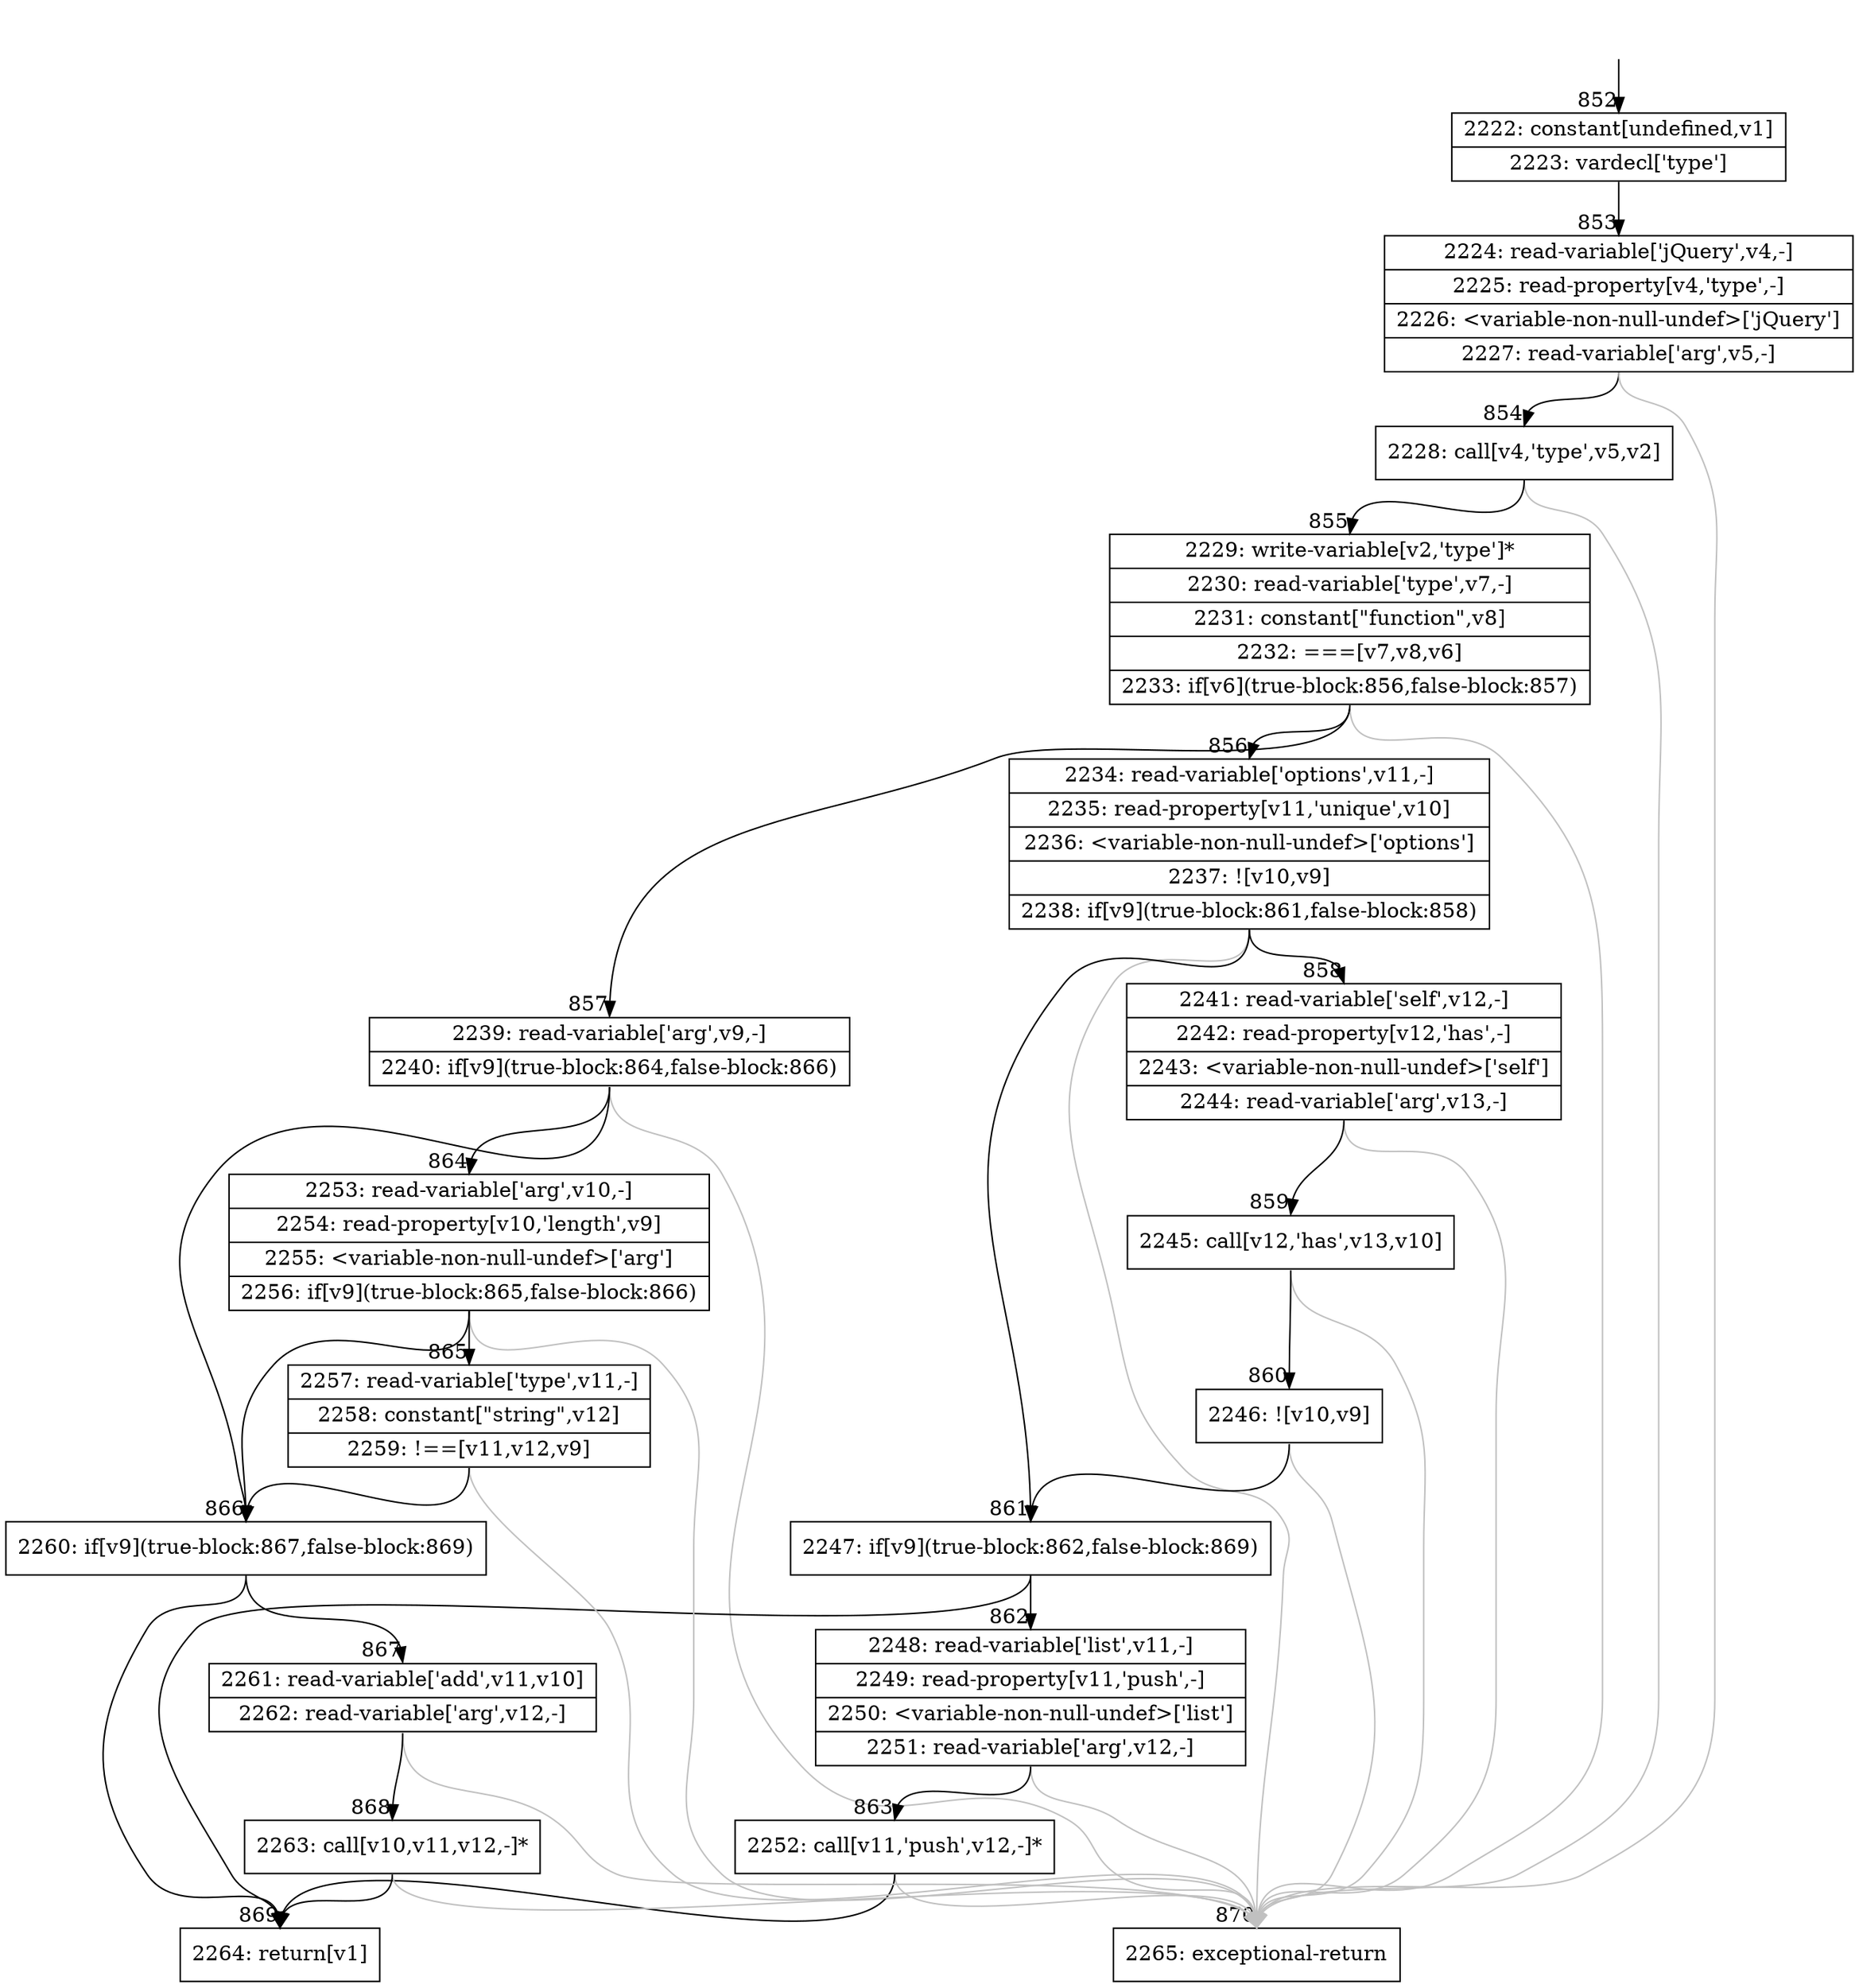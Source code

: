 digraph {
rankdir="TD"
BB_entry63[shape=none,label=""];
BB_entry63 -> BB852 [tailport=s, headport=n, headlabel="    852"]
BB852 [shape=record label="{2222: constant[undefined,v1]|2223: vardecl['type']}" ] 
BB852 -> BB853 [tailport=s, headport=n, headlabel="      853"]
BB853 [shape=record label="{2224: read-variable['jQuery',v4,-]|2225: read-property[v4,'type',-]|2226: \<variable-non-null-undef\>['jQuery']|2227: read-variable['arg',v5,-]}" ] 
BB853 -> BB854 [tailport=s, headport=n, headlabel="      854"]
BB853 -> BB870 [tailport=s, headport=n, color=gray, headlabel="      870"]
BB854 [shape=record label="{2228: call[v4,'type',v5,v2]}" ] 
BB854 -> BB855 [tailport=s, headport=n, headlabel="      855"]
BB854 -> BB870 [tailport=s, headport=n, color=gray]
BB855 [shape=record label="{2229: write-variable[v2,'type']*|2230: read-variable['type',v7,-]|2231: constant[\"function\",v8]|2232: ===[v7,v8,v6]|2233: if[v6](true-block:856,false-block:857)}" ] 
BB855 -> BB856 [tailport=s, headport=n, headlabel="      856"]
BB855 -> BB857 [tailport=s, headport=n, headlabel="      857"]
BB855 -> BB870 [tailport=s, headport=n, color=gray]
BB856 [shape=record label="{2234: read-variable['options',v11,-]|2235: read-property[v11,'unique',v10]|2236: \<variable-non-null-undef\>['options']|2237: ![v10,v9]|2238: if[v9](true-block:861,false-block:858)}" ] 
BB856 -> BB861 [tailport=s, headport=n, headlabel="      861"]
BB856 -> BB858 [tailport=s, headport=n, headlabel="      858"]
BB856 -> BB870 [tailport=s, headport=n, color=gray]
BB857 [shape=record label="{2239: read-variable['arg',v9,-]|2240: if[v9](true-block:864,false-block:866)}" ] 
BB857 -> BB866 [tailport=s, headport=n, headlabel="      866"]
BB857 -> BB864 [tailport=s, headport=n, headlabel="      864"]
BB857 -> BB870 [tailport=s, headport=n, color=gray]
BB858 [shape=record label="{2241: read-variable['self',v12,-]|2242: read-property[v12,'has',-]|2243: \<variable-non-null-undef\>['self']|2244: read-variable['arg',v13,-]}" ] 
BB858 -> BB859 [tailport=s, headport=n, headlabel="      859"]
BB858 -> BB870 [tailport=s, headport=n, color=gray]
BB859 [shape=record label="{2245: call[v12,'has',v13,v10]}" ] 
BB859 -> BB860 [tailport=s, headport=n, headlabel="      860"]
BB859 -> BB870 [tailport=s, headport=n, color=gray]
BB860 [shape=record label="{2246: ![v10,v9]}" ] 
BB860 -> BB861 [tailport=s, headport=n]
BB860 -> BB870 [tailport=s, headport=n, color=gray]
BB861 [shape=record label="{2247: if[v9](true-block:862,false-block:869)}" ] 
BB861 -> BB862 [tailport=s, headport=n, headlabel="      862"]
BB861 -> BB869 [tailport=s, headport=n, headlabel="      869"]
BB862 [shape=record label="{2248: read-variable['list',v11,-]|2249: read-property[v11,'push',-]|2250: \<variable-non-null-undef\>['list']|2251: read-variable['arg',v12,-]}" ] 
BB862 -> BB863 [tailport=s, headport=n, headlabel="      863"]
BB862 -> BB870 [tailport=s, headport=n, color=gray]
BB863 [shape=record label="{2252: call[v11,'push',v12,-]*}" ] 
BB863 -> BB869 [tailport=s, headport=n]
BB863 -> BB870 [tailport=s, headport=n, color=gray]
BB864 [shape=record label="{2253: read-variable['arg',v10,-]|2254: read-property[v10,'length',v9]|2255: \<variable-non-null-undef\>['arg']|2256: if[v9](true-block:865,false-block:866)}" ] 
BB864 -> BB866 [tailport=s, headport=n]
BB864 -> BB865 [tailport=s, headport=n, headlabel="      865"]
BB864 -> BB870 [tailport=s, headport=n, color=gray]
BB865 [shape=record label="{2257: read-variable['type',v11,-]|2258: constant[\"string\",v12]|2259: !==[v11,v12,v9]}" ] 
BB865 -> BB866 [tailport=s, headport=n]
BB865 -> BB870 [tailport=s, headport=n, color=gray]
BB866 [shape=record label="{2260: if[v9](true-block:867,false-block:869)}" ] 
BB866 -> BB867 [tailport=s, headport=n, headlabel="      867"]
BB866 -> BB869 [tailport=s, headport=n]
BB867 [shape=record label="{2261: read-variable['add',v11,v10]|2262: read-variable['arg',v12,-]}" ] 
BB867 -> BB868 [tailport=s, headport=n, headlabel="      868"]
BB867 -> BB870 [tailport=s, headport=n, color=gray]
BB868 [shape=record label="{2263: call[v10,v11,v12,-]*}" ] 
BB868 -> BB869 [tailport=s, headport=n]
BB868 -> BB870 [tailport=s, headport=n, color=gray]
BB869 [shape=record label="{2264: return[v1]}" ] 
BB870 [shape=record label="{2265: exceptional-return}" ] 
}
